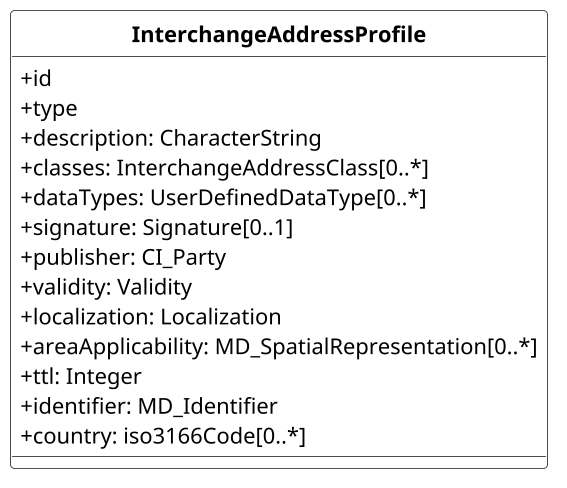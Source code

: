 @startuml AddressProfile
/'
Diagram:        AddressProfile
DateCreate:     03/05/2019
Description:

Hystory of changes:
> DD/MM/YYYY
    -
    -
'/

'******* CONFIGURATION ************************************************
skinparam classAttributeIconSize 0
skinparam Dpi 150
skinparam Monochrome true
skinparam LineType ortho
skinparam nodesep 30
skinparam ranksep 30
hide circle
/' skinparam CircledCharacterRadius 0 '/
/' skinparam CircledCharacterFontSize 0 '/
skinparam Default {
TextAlignment center
FontName Helvetica
}
skinparam Class {
AttributeIconSize 0
BackgroundColor White
FontStyle bold
StereotypeFontSize 10
}
skinparam Rectangle {
BackgroundColor White
FontStyle bold
FontSize 11
StereotypeFontSize 10
}
skinparam Object {
BackgroundColor White
FontStyle bold
FontSize 11
StereotypeFontSize 10
}

skinparam Entity {
StereotypeFontSize 10
}

'******* CLASS DEFINITION *********************************************
class InterchangeAddressProfile {
    +id
    +type
    +description: CharacterString
    +classes: InterchangeAddressClass[0..*]
    +dataTypes: UserDefinedDataType[0..*]
    +signature: Signature[0..1]
    +publisher: CI_Party
    +validity: Validity
    +localization: Localization
    +areaApplicability: MD_SpatialRepresentation[0..*]
    +ttl: Integer
    +identifier: MD_Identifier
    +country: iso3166Code[0..*]
}


'******* NOTES ********************************************************


'******* CLASS RELATIONS **********************************************

@enduml